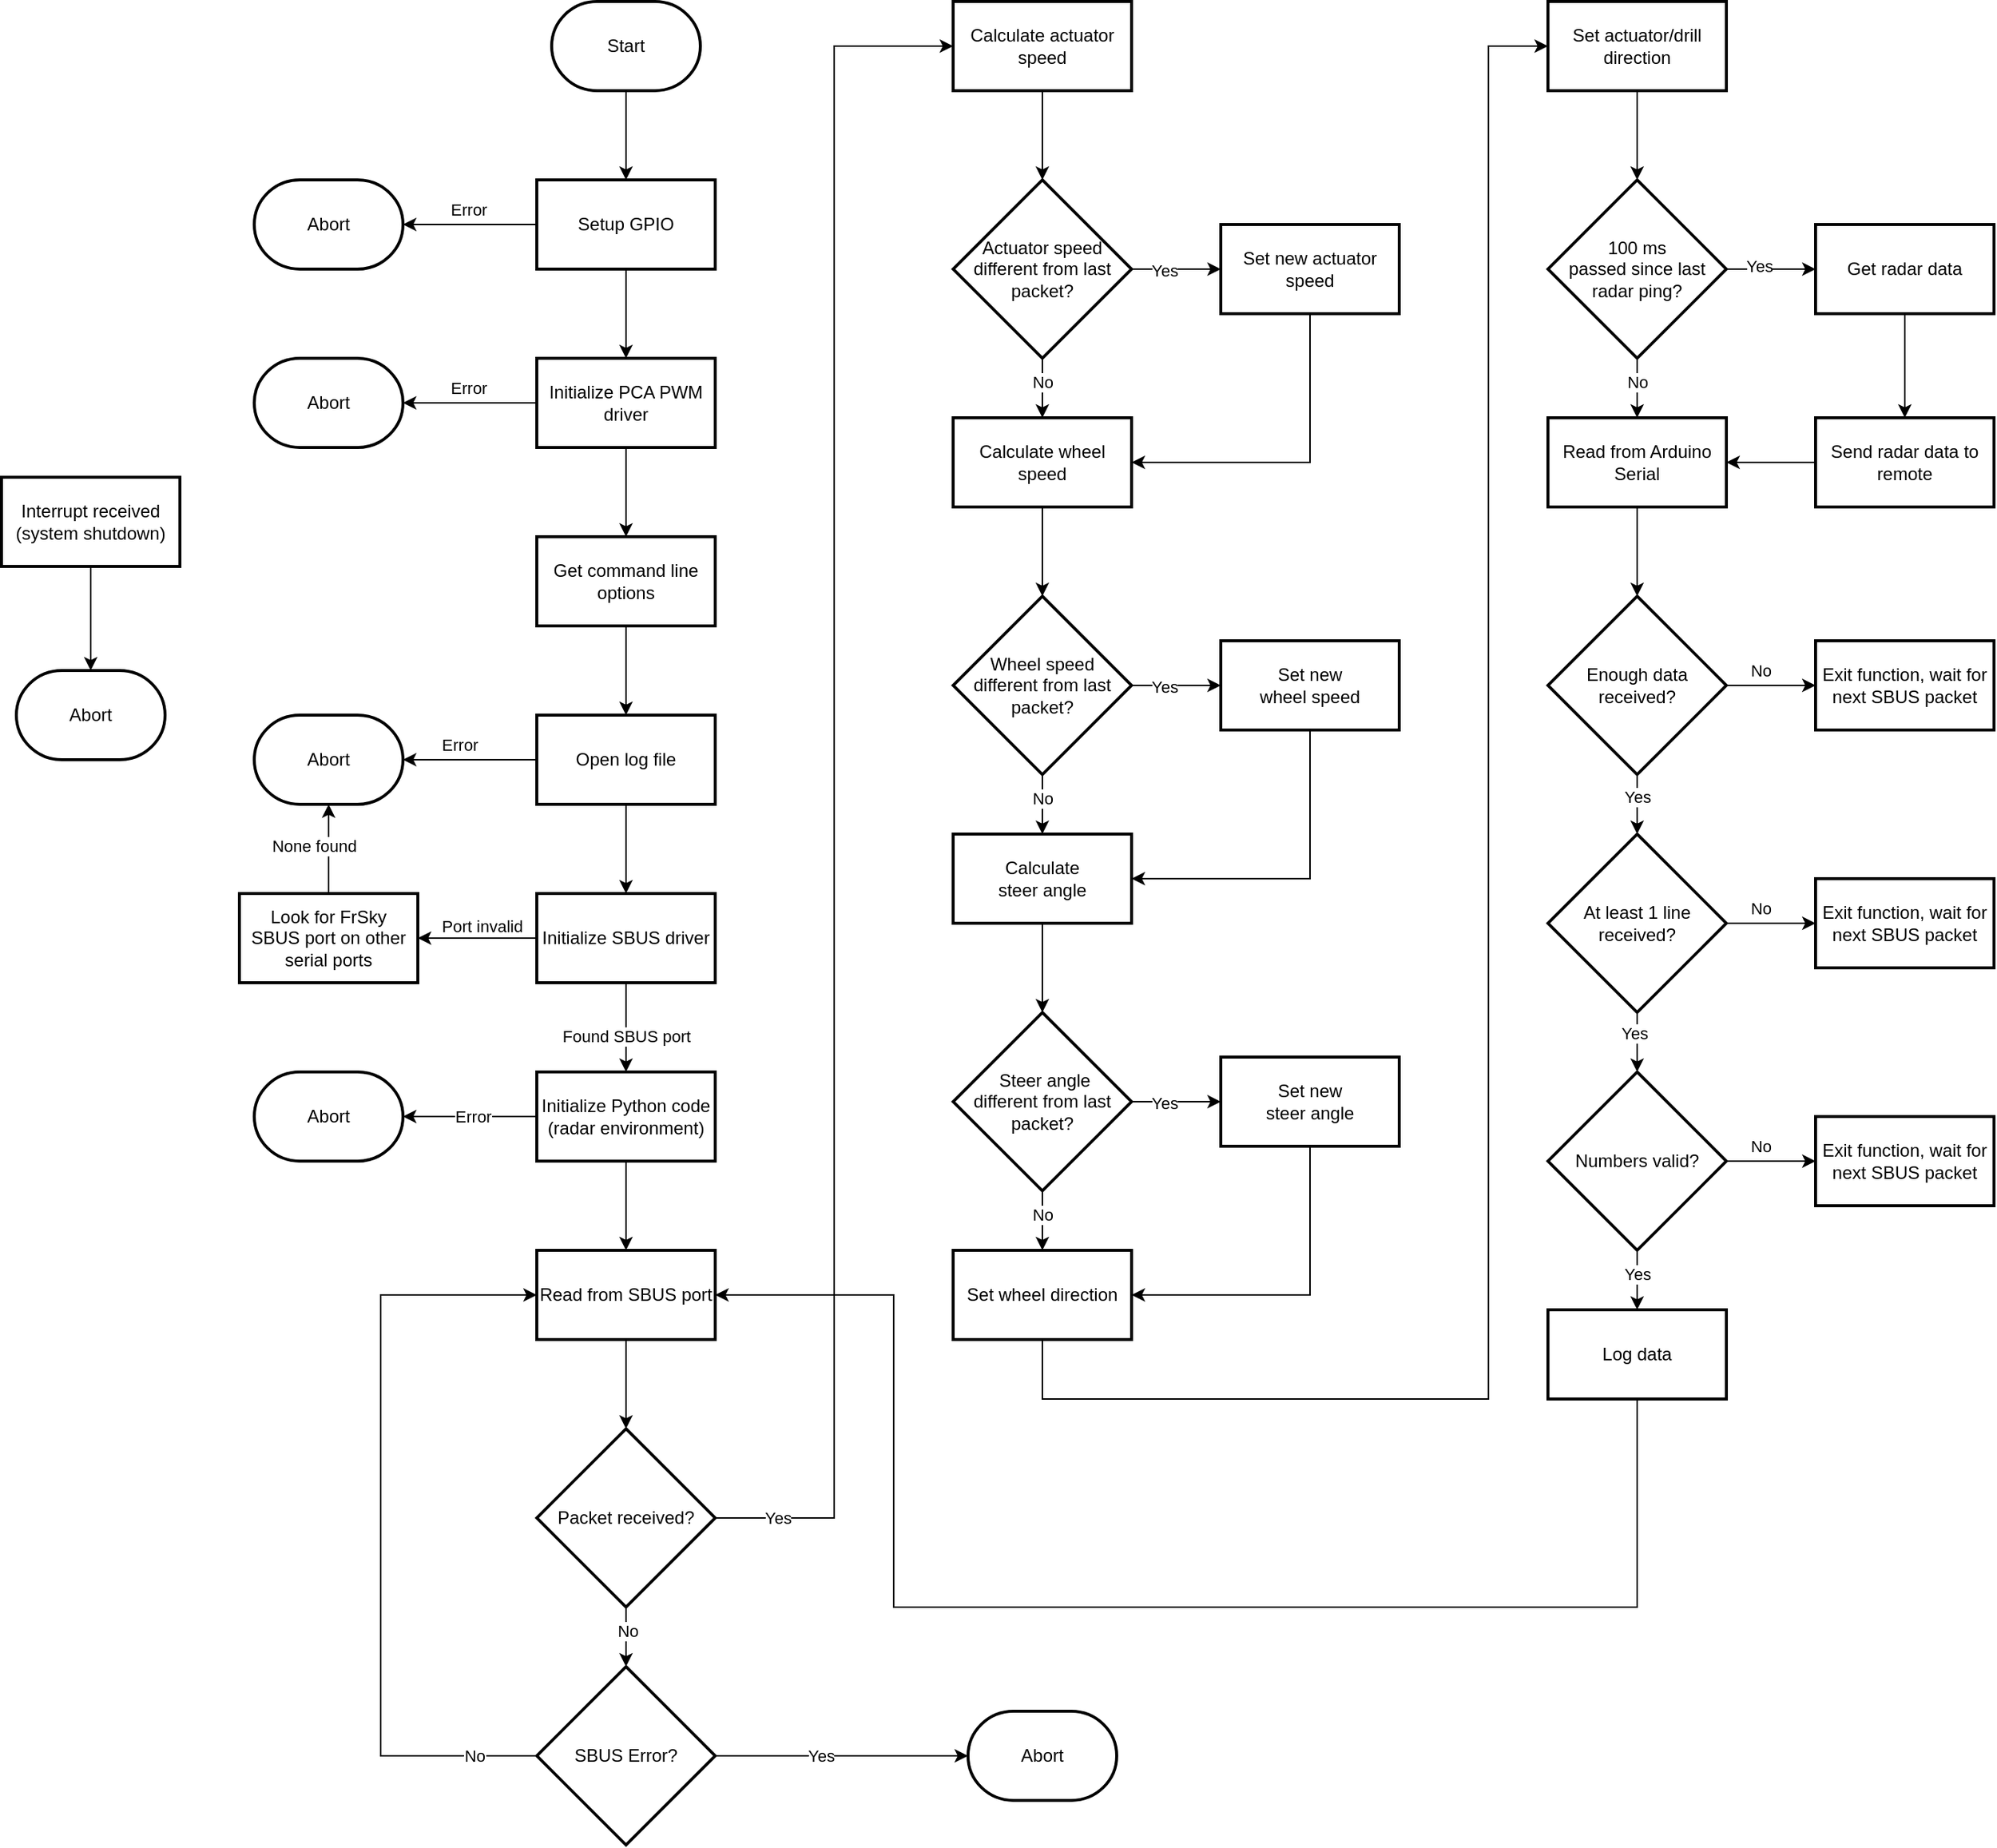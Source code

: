 <mxfile version="14.6.11" type="github">
  <diagram id="C5RBs43oDa-KdzZeNtuy" name="Page-1">
    <mxGraphModel dx="1426" dy="500" grid="0" gridSize="10" guides="1" tooltips="1" connect="1" arrows="1" fold="1" page="0" pageScale="1" pageWidth="827" pageHeight="1169" math="0" shadow="0">
      <root>
        <mxCell id="WIyWlLk6GJQsqaUBKTNV-0" />
        <mxCell id="WIyWlLk6GJQsqaUBKTNV-1" parent="WIyWlLk6GJQsqaUBKTNV-0" />
        <mxCell id="wYmPSbE5QTE6Oiyz23wc-6" value="" style="edgeStyle=orthogonalEdgeStyle;rounded=0;orthogonalLoop=1;jettySize=auto;html=1;" parent="WIyWlLk6GJQsqaUBKTNV-1" source="wYmPSbE5QTE6Oiyz23wc-2" target="wYmPSbE5QTE6Oiyz23wc-5" edge="1">
          <mxGeometry relative="1" as="geometry" />
        </mxCell>
        <mxCell id="wYmPSbE5QTE6Oiyz23wc-2" value="Start" style="strokeWidth=2;html=1;shape=mxgraph.flowchart.terminator;whiteSpace=wrap;" parent="WIyWlLk6GJQsqaUBKTNV-1" vertex="1">
          <mxGeometry x="210" y="120" width="100" height="60" as="geometry" />
        </mxCell>
        <mxCell id="wYmPSbE5QTE6Oiyz23wc-10" value="" style="edgeStyle=orthogonalEdgeStyle;rounded=0;orthogonalLoop=1;jettySize=auto;html=1;" parent="WIyWlLk6GJQsqaUBKTNV-1" source="wYmPSbE5QTE6Oiyz23wc-5" target="wYmPSbE5QTE6Oiyz23wc-9" edge="1">
          <mxGeometry relative="1" as="geometry" />
        </mxCell>
        <mxCell id="wYmPSbE5QTE6Oiyz23wc-11" value="Error" style="edgeLabel;html=1;align=center;verticalAlign=middle;resizable=0;points=[];" parent="wYmPSbE5QTE6Oiyz23wc-10" vertex="1" connectable="0">
          <mxGeometry x="0.327" y="-1" relative="1" as="geometry">
            <mxPoint x="13" y="-9" as="offset" />
          </mxGeometry>
        </mxCell>
        <mxCell id="wYmPSbE5QTE6Oiyz23wc-13" value="" style="edgeStyle=orthogonalEdgeStyle;rounded=0;orthogonalLoop=1;jettySize=auto;html=1;" parent="WIyWlLk6GJQsqaUBKTNV-1" source="wYmPSbE5QTE6Oiyz23wc-5" target="wYmPSbE5QTE6Oiyz23wc-12" edge="1">
          <mxGeometry relative="1" as="geometry" />
        </mxCell>
        <mxCell id="wYmPSbE5QTE6Oiyz23wc-5" value="Setup GPIO" style="whiteSpace=wrap;html=1;strokeWidth=2;" parent="WIyWlLk6GJQsqaUBKTNV-1" vertex="1">
          <mxGeometry x="200" y="240" width="120" height="60" as="geometry" />
        </mxCell>
        <mxCell id="wYmPSbE5QTE6Oiyz23wc-9" value="Abort" style="strokeWidth=2;html=1;shape=mxgraph.flowchart.terminator;whiteSpace=wrap;" parent="WIyWlLk6GJQsqaUBKTNV-1" vertex="1">
          <mxGeometry x="10" y="240" width="100" height="60" as="geometry" />
        </mxCell>
        <mxCell id="wYmPSbE5QTE6Oiyz23wc-17" value="" style="edgeStyle=orthogonalEdgeStyle;rounded=0;orthogonalLoop=1;jettySize=auto;html=1;" parent="WIyWlLk6GJQsqaUBKTNV-1" source="wYmPSbE5QTE6Oiyz23wc-12" target="wYmPSbE5QTE6Oiyz23wc-16" edge="1">
          <mxGeometry relative="1" as="geometry" />
        </mxCell>
        <mxCell id="wYmPSbE5QTE6Oiyz23wc-18" value="Error" style="edgeLabel;html=1;align=center;verticalAlign=middle;resizable=0;points=[];" parent="wYmPSbE5QTE6Oiyz23wc-17" vertex="1" connectable="0">
          <mxGeometry x="0.245" relative="1" as="geometry">
            <mxPoint x="10" y="-10" as="offset" />
          </mxGeometry>
        </mxCell>
        <mxCell id="wYmPSbE5QTE6Oiyz23wc-20" value="" style="edgeStyle=orthogonalEdgeStyle;rounded=0;orthogonalLoop=1;jettySize=auto;html=1;" parent="WIyWlLk6GJQsqaUBKTNV-1" source="wYmPSbE5QTE6Oiyz23wc-12" target="wYmPSbE5QTE6Oiyz23wc-19" edge="1">
          <mxGeometry relative="1" as="geometry" />
        </mxCell>
        <mxCell id="wYmPSbE5QTE6Oiyz23wc-12" value="Initialize PCA PWM driver" style="whiteSpace=wrap;html=1;strokeWidth=2;" parent="WIyWlLk6GJQsqaUBKTNV-1" vertex="1">
          <mxGeometry x="200" y="360" width="120" height="60" as="geometry" />
        </mxCell>
        <mxCell id="wYmPSbE5QTE6Oiyz23wc-16" value="Abort" style="strokeWidth=2;html=1;shape=mxgraph.flowchart.terminator;whiteSpace=wrap;" parent="WIyWlLk6GJQsqaUBKTNV-1" vertex="1">
          <mxGeometry x="10" y="360" width="100" height="60" as="geometry" />
        </mxCell>
        <mxCell id="wYmPSbE5QTE6Oiyz23wc-22" value="" style="edgeStyle=orthogonalEdgeStyle;rounded=0;orthogonalLoop=1;jettySize=auto;html=1;" parent="WIyWlLk6GJQsqaUBKTNV-1" source="wYmPSbE5QTE6Oiyz23wc-19" target="wYmPSbE5QTE6Oiyz23wc-21" edge="1">
          <mxGeometry relative="1" as="geometry" />
        </mxCell>
        <mxCell id="wYmPSbE5QTE6Oiyz23wc-19" value="Get command line options" style="whiteSpace=wrap;html=1;strokeWidth=2;" parent="WIyWlLk6GJQsqaUBKTNV-1" vertex="1">
          <mxGeometry x="200" y="480" width="120" height="60" as="geometry" />
        </mxCell>
        <mxCell id="wYmPSbE5QTE6Oiyz23wc-24" value="" style="edgeStyle=orthogonalEdgeStyle;rounded=0;orthogonalLoop=1;jettySize=auto;html=1;" parent="WIyWlLk6GJQsqaUBKTNV-1" source="wYmPSbE5QTE6Oiyz23wc-21" target="wYmPSbE5QTE6Oiyz23wc-23" edge="1">
          <mxGeometry relative="1" as="geometry" />
        </mxCell>
        <mxCell id="wYmPSbE5QTE6Oiyz23wc-25" value="Error" style="edgeLabel;html=1;align=center;verticalAlign=middle;resizable=0;points=[];" parent="wYmPSbE5QTE6Oiyz23wc-24" vertex="1" connectable="0">
          <mxGeometry x="0.327" relative="1" as="geometry">
            <mxPoint x="7" y="-10" as="offset" />
          </mxGeometry>
        </mxCell>
        <mxCell id="wYmPSbE5QTE6Oiyz23wc-27" value="" style="edgeStyle=orthogonalEdgeStyle;rounded=0;orthogonalLoop=1;jettySize=auto;html=1;" parent="WIyWlLk6GJQsqaUBKTNV-1" source="wYmPSbE5QTE6Oiyz23wc-21" target="wYmPSbE5QTE6Oiyz23wc-26" edge="1">
          <mxGeometry relative="1" as="geometry" />
        </mxCell>
        <mxCell id="wYmPSbE5QTE6Oiyz23wc-21" value="Open log file" style="whiteSpace=wrap;html=1;strokeWidth=2;" parent="WIyWlLk6GJQsqaUBKTNV-1" vertex="1">
          <mxGeometry x="200" y="600" width="120" height="60" as="geometry" />
        </mxCell>
        <mxCell id="wYmPSbE5QTE6Oiyz23wc-23" value="Abort" style="strokeWidth=2;html=1;shape=mxgraph.flowchart.terminator;whiteSpace=wrap;" parent="WIyWlLk6GJQsqaUBKTNV-1" vertex="1">
          <mxGeometry x="10" y="600" width="100" height="60" as="geometry" />
        </mxCell>
        <mxCell id="wYmPSbE5QTE6Oiyz23wc-30" value="" style="edgeStyle=orthogonalEdgeStyle;rounded=0;orthogonalLoop=1;jettySize=auto;html=1;entryX=1;entryY=0.5;entryDx=0;entryDy=0;exitX=0;exitY=0.5;exitDx=0;exitDy=0;" parent="WIyWlLk6GJQsqaUBKTNV-1" source="wYmPSbE5QTE6Oiyz23wc-26" target="wYmPSbE5QTE6Oiyz23wc-35" edge="1">
          <mxGeometry relative="1" as="geometry">
            <mxPoint x="390" y="750" as="targetPoint" />
          </mxGeometry>
        </mxCell>
        <mxCell id="wYmPSbE5QTE6Oiyz23wc-31" value="Port invalid" style="edgeLabel;html=1;align=center;verticalAlign=middle;resizable=0;points=[];" parent="wYmPSbE5QTE6Oiyz23wc-30" vertex="1" connectable="0">
          <mxGeometry x="-0.247" y="1" relative="1" as="geometry">
            <mxPoint x="-7" y="-9" as="offset" />
          </mxGeometry>
        </mxCell>
        <mxCell id="wYmPSbE5QTE6Oiyz23wc-26" value="Initialize SBUS driver" style="whiteSpace=wrap;html=1;strokeWidth=2;" parent="WIyWlLk6GJQsqaUBKTNV-1" vertex="1">
          <mxGeometry x="200" y="720" width="120" height="60" as="geometry" />
        </mxCell>
        <mxCell id="wYmPSbE5QTE6Oiyz23wc-32" value="" style="edgeStyle=orthogonalEdgeStyle;rounded=0;orthogonalLoop=1;jettySize=auto;html=1;exitX=0.5;exitY=0;exitDx=0;exitDy=0;entryX=0.5;entryY=1;entryDx=0;entryDy=0;entryPerimeter=0;" parent="WIyWlLk6GJQsqaUBKTNV-1" source="wYmPSbE5QTE6Oiyz23wc-35" target="wYmPSbE5QTE6Oiyz23wc-23" edge="1">
          <mxGeometry relative="1" as="geometry">
            <mxPoint x="510" y="770" as="sourcePoint" />
            <mxPoint x="-90" y="770" as="targetPoint" />
          </mxGeometry>
        </mxCell>
        <mxCell id="wYmPSbE5QTE6Oiyz23wc-33" value="None found" style="edgeLabel;html=1;align=center;verticalAlign=middle;resizable=0;points=[];" parent="wYmPSbE5QTE6Oiyz23wc-32" vertex="1" connectable="0">
          <mxGeometry x="-0.228" y="1" relative="1" as="geometry">
            <mxPoint x="-9" y="-9" as="offset" />
          </mxGeometry>
        </mxCell>
        <mxCell id="wYmPSbE5QTE6Oiyz23wc-35" value="&lt;div&gt;Look for FrSky &lt;br&gt;&lt;/div&gt;&lt;div&gt;SBUS port on other serial ports&lt;/div&gt;" style="whiteSpace=wrap;html=1;strokeWidth=2;" parent="WIyWlLk6GJQsqaUBKTNV-1" vertex="1">
          <mxGeometry y="720" width="120" height="60" as="geometry" />
        </mxCell>
        <mxCell id="DQBG3cVFm5abB_yp9UK--8" value="" style="edgeStyle=orthogonalEdgeStyle;rounded=0;orthogonalLoop=1;jettySize=auto;html=1;entryX=0.5;entryY=0;entryDx=0;entryDy=0;" parent="WIyWlLk6GJQsqaUBKTNV-1" source="wYmPSbE5QTE6Oiyz23wc-36" target="DQBG3cVFm5abB_yp9UK--12" edge="1">
          <mxGeometry relative="1" as="geometry">
            <mxPoint x="260" y="1237" as="targetPoint" />
          </mxGeometry>
        </mxCell>
        <mxCell id="wYmPSbE5QTE6Oiyz23wc-36" value="Read from SBUS port" style="whiteSpace=wrap;html=1;strokeWidth=2;" parent="WIyWlLk6GJQsqaUBKTNV-1" vertex="1">
          <mxGeometry x="200" y="960" width="120" height="60" as="geometry" />
        </mxCell>
        <mxCell id="htgcj6WpaI1sZOj6gMzN-4" value="" style="edgeStyle=orthogonalEdgeStyle;rounded=0;orthogonalLoop=1;jettySize=auto;html=1;" parent="WIyWlLk6GJQsqaUBKTNV-1" source="wYmPSbE5QTE6Oiyz23wc-43" target="htgcj6WpaI1sZOj6gMzN-3" edge="1">
          <mxGeometry relative="1" as="geometry" />
        </mxCell>
        <mxCell id="wYmPSbE5QTE6Oiyz23wc-43" value="Calculate actuator speed" style="whiteSpace=wrap;html=1;strokeWidth=2;" parent="WIyWlLk6GJQsqaUBKTNV-1" vertex="1">
          <mxGeometry x="480" y="120" width="120" height="60" as="geometry" />
        </mxCell>
        <mxCell id="wYmPSbE5QTE6Oiyz23wc-45" value="Abort" style="strokeWidth=2;html=1;shape=mxgraph.flowchart.terminator;whiteSpace=wrap;" parent="WIyWlLk6GJQsqaUBKTNV-1" vertex="1">
          <mxGeometry x="490" y="1270" width="100" height="60" as="geometry" />
        </mxCell>
        <mxCell id="wYmPSbE5QTE6Oiyz23wc-62" value="" style="edgeStyle=orthogonalEdgeStyle;rounded=0;orthogonalLoop=1;jettySize=auto;html=1;" parent="WIyWlLk6GJQsqaUBKTNV-1" source="wYmPSbE5QTE6Oiyz23wc-60" target="wYmPSbE5QTE6Oiyz23wc-61" edge="1">
          <mxGeometry relative="1" as="geometry" />
        </mxCell>
        <mxCell id="wYmPSbE5QTE6Oiyz23wc-60" value="Interrupt received (system shutdown)" style="whiteSpace=wrap;html=1;strokeWidth=2;" parent="WIyWlLk6GJQsqaUBKTNV-1" vertex="1">
          <mxGeometry x="-160" y="440" width="120" height="60" as="geometry" />
        </mxCell>
        <mxCell id="wYmPSbE5QTE6Oiyz23wc-61" value="Abort" style="strokeWidth=2;html=1;shape=mxgraph.flowchart.terminator;whiteSpace=wrap;" parent="WIyWlLk6GJQsqaUBKTNV-1" vertex="1">
          <mxGeometry x="-150" y="570" width="100" height="60" as="geometry" />
        </mxCell>
        <mxCell id="wYmPSbE5QTE6Oiyz23wc-68" value="" style="edgeStyle=orthogonalEdgeStyle;rounded=0;orthogonalLoop=1;jettySize=auto;html=1;" parent="WIyWlLk6GJQsqaUBKTNV-1" source="wYmPSbE5QTE6Oiyz23wc-65" target="wYmPSbE5QTE6Oiyz23wc-67" edge="1">
          <mxGeometry relative="1" as="geometry" />
        </mxCell>
        <mxCell id="wYmPSbE5QTE6Oiyz23wc-69" value="No" style="edgeLabel;html=1;align=center;verticalAlign=middle;resizable=0;points=[];" parent="wYmPSbE5QTE6Oiyz23wc-68" vertex="1" connectable="0">
          <mxGeometry x="-0.25" y="2" relative="1" as="geometry">
            <mxPoint y="-8" as="offset" />
          </mxGeometry>
        </mxCell>
        <mxCell id="wYmPSbE5QTE6Oiyz23wc-71" value="" style="edgeStyle=orthogonalEdgeStyle;rounded=0;orthogonalLoop=1;jettySize=auto;html=1;" parent="WIyWlLk6GJQsqaUBKTNV-1" source="wYmPSbE5QTE6Oiyz23wc-65" target="wYmPSbE5QTE6Oiyz23wc-70" edge="1">
          <mxGeometry relative="1" as="geometry" />
        </mxCell>
        <mxCell id="wYmPSbE5QTE6Oiyz23wc-84" value="Yes" style="edgeLabel;html=1;align=center;verticalAlign=middle;resizable=0;points=[];" parent="wYmPSbE5QTE6Oiyz23wc-71" vertex="1" connectable="0">
          <mxGeometry x="-0.275" relative="1" as="geometry">
            <mxPoint as="offset" />
          </mxGeometry>
        </mxCell>
        <mxCell id="wYmPSbE5QTE6Oiyz23wc-65" value="Enough data received?" style="rhombus;whiteSpace=wrap;html=1;strokeWidth=2;" parent="WIyWlLk6GJQsqaUBKTNV-1" vertex="1">
          <mxGeometry x="880" y="520" width="120" height="120" as="geometry" />
        </mxCell>
        <mxCell id="wYmPSbE5QTE6Oiyz23wc-67" value="Exit function, wait for next SBUS packet" style="whiteSpace=wrap;html=1;strokeWidth=2;" parent="WIyWlLk6GJQsqaUBKTNV-1" vertex="1">
          <mxGeometry x="1060" y="550" width="120" height="60" as="geometry" />
        </mxCell>
        <mxCell id="wYmPSbE5QTE6Oiyz23wc-76" value="" style="edgeStyle=orthogonalEdgeStyle;rounded=0;orthogonalLoop=1;jettySize=auto;html=1;" parent="WIyWlLk6GJQsqaUBKTNV-1" source="wYmPSbE5QTE6Oiyz23wc-70" target="wYmPSbE5QTE6Oiyz23wc-75" edge="1">
          <mxGeometry relative="1" as="geometry" />
        </mxCell>
        <mxCell id="wYmPSbE5QTE6Oiyz23wc-83" value="Yes" style="edgeLabel;html=1;align=center;verticalAlign=middle;resizable=0;points=[];" parent="wYmPSbE5QTE6Oiyz23wc-76" vertex="1" connectable="0">
          <mxGeometry x="-0.304" y="-2" relative="1" as="geometry">
            <mxPoint as="offset" />
          </mxGeometry>
        </mxCell>
        <mxCell id="wYmPSbE5QTE6Oiyz23wc-70" value="At least 1 line received?" style="rhombus;whiteSpace=wrap;html=1;strokeWidth=2;" parent="WIyWlLk6GJQsqaUBKTNV-1" vertex="1">
          <mxGeometry x="880" y="680" width="120" height="120" as="geometry" />
        </mxCell>
        <mxCell id="wYmPSbE5QTE6Oiyz23wc-72" value="" style="edgeStyle=orthogonalEdgeStyle;rounded=0;orthogonalLoop=1;jettySize=auto;html=1;exitX=1;exitY=0.5;exitDx=0;exitDy=0;" parent="WIyWlLk6GJQsqaUBKTNV-1" source="wYmPSbE5QTE6Oiyz23wc-70" target="wYmPSbE5QTE6Oiyz23wc-74" edge="1">
          <mxGeometry relative="1" as="geometry">
            <mxPoint x="1004" y="710" as="sourcePoint" />
          </mxGeometry>
        </mxCell>
        <mxCell id="wYmPSbE5QTE6Oiyz23wc-73" value="No" style="edgeLabel;html=1;align=center;verticalAlign=middle;resizable=0;points=[];" parent="wYmPSbE5QTE6Oiyz23wc-72" vertex="1" connectable="0">
          <mxGeometry x="-0.25" y="2" relative="1" as="geometry">
            <mxPoint y="-8" as="offset" />
          </mxGeometry>
        </mxCell>
        <mxCell id="wYmPSbE5QTE6Oiyz23wc-74" value="Exit function, wait for next SBUS packet" style="whiteSpace=wrap;html=1;strokeWidth=2;" parent="WIyWlLk6GJQsqaUBKTNV-1" vertex="1">
          <mxGeometry x="1060" y="710" width="120" height="60" as="geometry" />
        </mxCell>
        <mxCell id="wYmPSbE5QTE6Oiyz23wc-81" value="" style="edgeStyle=orthogonalEdgeStyle;rounded=0;orthogonalLoop=1;jettySize=auto;html=1;" parent="WIyWlLk6GJQsqaUBKTNV-1" source="wYmPSbE5QTE6Oiyz23wc-75" target="wYmPSbE5QTE6Oiyz23wc-80" edge="1">
          <mxGeometry relative="1" as="geometry" />
        </mxCell>
        <mxCell id="wYmPSbE5QTE6Oiyz23wc-82" value="Yes" style="edgeLabel;html=1;align=center;verticalAlign=middle;resizable=0;points=[];" parent="wYmPSbE5QTE6Oiyz23wc-81" vertex="1" connectable="0">
          <mxGeometry x="-0.213" relative="1" as="geometry">
            <mxPoint as="offset" />
          </mxGeometry>
        </mxCell>
        <mxCell id="wYmPSbE5QTE6Oiyz23wc-75" value="Numbers valid?" style="rhombus;whiteSpace=wrap;html=1;strokeWidth=2;" parent="WIyWlLk6GJQsqaUBKTNV-1" vertex="1">
          <mxGeometry x="880" y="840" width="120" height="120" as="geometry" />
        </mxCell>
        <mxCell id="wYmPSbE5QTE6Oiyz23wc-77" value="" style="edgeStyle=orthogonalEdgeStyle;rounded=0;orthogonalLoop=1;jettySize=auto;html=1;exitX=1;exitY=0.5;exitDx=0;exitDy=0;" parent="WIyWlLk6GJQsqaUBKTNV-1" source="wYmPSbE5QTE6Oiyz23wc-75" target="wYmPSbE5QTE6Oiyz23wc-79" edge="1">
          <mxGeometry relative="1" as="geometry">
            <mxPoint x="1020" y="820" as="sourcePoint" />
          </mxGeometry>
        </mxCell>
        <mxCell id="wYmPSbE5QTE6Oiyz23wc-78" value="No" style="edgeLabel;html=1;align=center;verticalAlign=middle;resizable=0;points=[];" parent="wYmPSbE5QTE6Oiyz23wc-77" vertex="1" connectable="0">
          <mxGeometry x="-0.25" y="2" relative="1" as="geometry">
            <mxPoint y="-8" as="offset" />
          </mxGeometry>
        </mxCell>
        <mxCell id="wYmPSbE5QTE6Oiyz23wc-79" value="Exit function, wait for next SBUS packet" style="whiteSpace=wrap;html=1;strokeWidth=2;" parent="WIyWlLk6GJQsqaUBKTNV-1" vertex="1">
          <mxGeometry x="1060" y="870" width="120" height="60" as="geometry" />
        </mxCell>
        <mxCell id="DQBG3cVFm5abB_yp9UK--34" value="" style="edgeStyle=orthogonalEdgeStyle;rounded=0;orthogonalLoop=1;jettySize=auto;html=1;entryX=1;entryY=0.5;entryDx=0;entryDy=0;exitX=0.5;exitY=1;exitDx=0;exitDy=0;" parent="WIyWlLk6GJQsqaUBKTNV-1" source="wYmPSbE5QTE6Oiyz23wc-80" target="wYmPSbE5QTE6Oiyz23wc-36" edge="1">
          <mxGeometry relative="1" as="geometry">
            <mxPoint x="940" y="1140" as="targetPoint" />
            <Array as="points">
              <mxPoint x="940" y="1200" />
              <mxPoint x="440" y="1200" />
              <mxPoint x="440" y="990" />
            </Array>
          </mxGeometry>
        </mxCell>
        <mxCell id="wYmPSbE5QTE6Oiyz23wc-80" value="Log data" style="whiteSpace=wrap;html=1;strokeWidth=2;" parent="WIyWlLk6GJQsqaUBKTNV-1" vertex="1">
          <mxGeometry x="880" y="1000" width="120" height="60" as="geometry" />
        </mxCell>
        <mxCell id="wYmPSbE5QTE6Oiyz23wc-37" value="" style="edgeStyle=orthogonalEdgeStyle;rounded=0;orthogonalLoop=1;jettySize=auto;html=1;entryX=0.5;entryY=0;entryDx=0;entryDy=0;" parent="WIyWlLk6GJQsqaUBKTNV-1" source="wYmPSbE5QTE6Oiyz23wc-26" target="DQBG3cVFm5abB_yp9UK--24" edge="1">
          <mxGeometry relative="1" as="geometry">
            <Array as="points" />
            <mxPoint x="260" y="960" as="targetPoint" />
          </mxGeometry>
        </mxCell>
        <mxCell id="hQ-JN2B_VgEttQG69hqP-2" value="Found SBUS port" style="edgeLabel;html=1;align=center;verticalAlign=middle;resizable=0;points=[];" parent="wYmPSbE5QTE6Oiyz23wc-37" vertex="1" connectable="0">
          <mxGeometry x="-0.275" relative="1" as="geometry">
            <mxPoint y="14" as="offset" />
          </mxGeometry>
        </mxCell>
        <mxCell id="htgcj6WpaI1sZOj6gMzN-7" value="" style="edgeStyle=orthogonalEdgeStyle;rounded=0;orthogonalLoop=1;jettySize=auto;html=1;" parent="WIyWlLk6GJQsqaUBKTNV-1" source="htgcj6WpaI1sZOj6gMzN-3" target="htgcj6WpaI1sZOj6gMzN-6" edge="1">
          <mxGeometry relative="1" as="geometry" />
        </mxCell>
        <mxCell id="htgcj6WpaI1sZOj6gMzN-12" value="Yes" style="edgeLabel;html=1;align=center;verticalAlign=middle;resizable=0;points=[];" parent="htgcj6WpaI1sZOj6gMzN-7" vertex="1" connectable="0">
          <mxGeometry x="-0.283" y="-1" relative="1" as="geometry">
            <mxPoint as="offset" />
          </mxGeometry>
        </mxCell>
        <mxCell id="htgcj6WpaI1sZOj6gMzN-9" value="No" style="edgeStyle=orthogonalEdgeStyle;rounded=0;orthogonalLoop=1;jettySize=auto;html=1;" parent="WIyWlLk6GJQsqaUBKTNV-1" source="htgcj6WpaI1sZOj6gMzN-3" target="htgcj6WpaI1sZOj6gMzN-8" edge="1">
          <mxGeometry x="-0.2" relative="1" as="geometry">
            <mxPoint as="offset" />
          </mxGeometry>
        </mxCell>
        <mxCell id="htgcj6WpaI1sZOj6gMzN-3" value="Actuator speed different from last packet?" style="rhombus;whiteSpace=wrap;html=1;strokeWidth=2;" parent="WIyWlLk6GJQsqaUBKTNV-1" vertex="1">
          <mxGeometry x="480" y="240" width="120" height="120" as="geometry" />
        </mxCell>
        <mxCell id="htgcj6WpaI1sZOj6gMzN-11" value="" style="edgeStyle=orthogonalEdgeStyle;rounded=0;orthogonalLoop=1;jettySize=auto;html=1;entryX=1;entryY=0.5;entryDx=0;entryDy=0;exitX=0.5;exitY=1;exitDx=0;exitDy=0;" parent="WIyWlLk6GJQsqaUBKTNV-1" source="htgcj6WpaI1sZOj6gMzN-6" target="htgcj6WpaI1sZOj6gMzN-8" edge="1">
          <mxGeometry relative="1" as="geometry">
            <mxPoint x="740" y="430.0" as="targetPoint" />
          </mxGeometry>
        </mxCell>
        <mxCell id="htgcj6WpaI1sZOj6gMzN-6" value="Set new actuator speed" style="whiteSpace=wrap;html=1;strokeWidth=2;" parent="WIyWlLk6GJQsqaUBKTNV-1" vertex="1">
          <mxGeometry x="660" y="270" width="120" height="60" as="geometry" />
        </mxCell>
        <mxCell id="htgcj6WpaI1sZOj6gMzN-20" value="" style="edgeStyle=orthogonalEdgeStyle;rounded=0;orthogonalLoop=1;jettySize=auto;html=1;" parent="WIyWlLk6GJQsqaUBKTNV-1" source="htgcj6WpaI1sZOj6gMzN-8" target="htgcj6WpaI1sZOj6gMzN-16" edge="1">
          <mxGeometry relative="1" as="geometry" />
        </mxCell>
        <mxCell id="htgcj6WpaI1sZOj6gMzN-8" value="Calculate wheel speed" style="whiteSpace=wrap;html=1;strokeWidth=2;" parent="WIyWlLk6GJQsqaUBKTNV-1" vertex="1">
          <mxGeometry x="480" y="400" width="120" height="60" as="geometry" />
        </mxCell>
        <mxCell id="htgcj6WpaI1sZOj6gMzN-13" value="" style="edgeStyle=orthogonalEdgeStyle;rounded=0;orthogonalLoop=1;jettySize=auto;html=1;" parent="WIyWlLk6GJQsqaUBKTNV-1" source="htgcj6WpaI1sZOj6gMzN-16" target="htgcj6WpaI1sZOj6gMzN-18" edge="1">
          <mxGeometry relative="1" as="geometry" />
        </mxCell>
        <mxCell id="htgcj6WpaI1sZOj6gMzN-14" value="Yes" style="edgeLabel;html=1;align=center;verticalAlign=middle;resizable=0;points=[];" parent="htgcj6WpaI1sZOj6gMzN-13" vertex="1" connectable="0">
          <mxGeometry x="-0.283" y="-1" relative="1" as="geometry">
            <mxPoint as="offset" />
          </mxGeometry>
        </mxCell>
        <mxCell id="htgcj6WpaI1sZOj6gMzN-15" value="No" style="edgeStyle=orthogonalEdgeStyle;rounded=0;orthogonalLoop=1;jettySize=auto;html=1;" parent="WIyWlLk6GJQsqaUBKTNV-1" source="htgcj6WpaI1sZOj6gMzN-16" target="htgcj6WpaI1sZOj6gMzN-19" edge="1">
          <mxGeometry x="-0.2" relative="1" as="geometry">
            <mxPoint as="offset" />
          </mxGeometry>
        </mxCell>
        <mxCell id="htgcj6WpaI1sZOj6gMzN-16" value="&lt;div&gt;Wheel speed &lt;br&gt;&lt;/div&gt;&lt;div&gt;different from last packet?&lt;/div&gt;" style="rhombus;whiteSpace=wrap;html=1;strokeWidth=2;" parent="WIyWlLk6GJQsqaUBKTNV-1" vertex="1">
          <mxGeometry x="480" y="520" width="120" height="120" as="geometry" />
        </mxCell>
        <mxCell id="htgcj6WpaI1sZOj6gMzN-17" value="" style="edgeStyle=orthogonalEdgeStyle;rounded=0;orthogonalLoop=1;jettySize=auto;html=1;entryX=1;entryY=0.5;entryDx=0;entryDy=0;exitX=0.5;exitY=1;exitDx=0;exitDy=0;" parent="WIyWlLk6GJQsqaUBKTNV-1" source="htgcj6WpaI1sZOj6gMzN-18" target="htgcj6WpaI1sZOj6gMzN-19" edge="1">
          <mxGeometry relative="1" as="geometry">
            <mxPoint x="740" y="710.0" as="targetPoint" />
          </mxGeometry>
        </mxCell>
        <mxCell id="htgcj6WpaI1sZOj6gMzN-18" value="&lt;div&gt;Set new &lt;br&gt;&lt;/div&gt;&lt;div&gt;wheel speed&lt;/div&gt;" style="whiteSpace=wrap;html=1;strokeWidth=2;" parent="WIyWlLk6GJQsqaUBKTNV-1" vertex="1">
          <mxGeometry x="660" y="550" width="120" height="60" as="geometry" />
        </mxCell>
        <mxCell id="htgcj6WpaI1sZOj6gMzN-28" value="" style="edgeStyle=orthogonalEdgeStyle;rounded=0;orthogonalLoop=1;jettySize=auto;html=1;" parent="WIyWlLk6GJQsqaUBKTNV-1" source="htgcj6WpaI1sZOj6gMzN-19" target="htgcj6WpaI1sZOj6gMzN-24" edge="1">
          <mxGeometry relative="1" as="geometry" />
        </mxCell>
        <mxCell id="htgcj6WpaI1sZOj6gMzN-19" value="&lt;div&gt;Calculate &lt;br&gt;&lt;/div&gt;&lt;div&gt;steer angle&lt;/div&gt;" style="whiteSpace=wrap;html=1;strokeWidth=2;" parent="WIyWlLk6GJQsqaUBKTNV-1" vertex="1">
          <mxGeometry x="480" y="680" width="120" height="60" as="geometry" />
        </mxCell>
        <mxCell id="htgcj6WpaI1sZOj6gMzN-21" value="" style="edgeStyle=orthogonalEdgeStyle;rounded=0;orthogonalLoop=1;jettySize=auto;html=1;" parent="WIyWlLk6GJQsqaUBKTNV-1" source="htgcj6WpaI1sZOj6gMzN-24" target="htgcj6WpaI1sZOj6gMzN-26" edge="1">
          <mxGeometry relative="1" as="geometry" />
        </mxCell>
        <mxCell id="htgcj6WpaI1sZOj6gMzN-22" value="Yes" style="edgeLabel;html=1;align=center;verticalAlign=middle;resizable=0;points=[];" parent="htgcj6WpaI1sZOj6gMzN-21" vertex="1" connectable="0">
          <mxGeometry x="-0.283" y="-1" relative="1" as="geometry">
            <mxPoint as="offset" />
          </mxGeometry>
        </mxCell>
        <mxCell id="htgcj6WpaI1sZOj6gMzN-23" value="No" style="edgeStyle=orthogonalEdgeStyle;rounded=0;orthogonalLoop=1;jettySize=auto;html=1;" parent="WIyWlLk6GJQsqaUBKTNV-1" source="htgcj6WpaI1sZOj6gMzN-24" target="htgcj6WpaI1sZOj6gMzN-27" edge="1">
          <mxGeometry x="-0.2" relative="1" as="geometry">
            <mxPoint as="offset" />
          </mxGeometry>
        </mxCell>
        <mxCell id="htgcj6WpaI1sZOj6gMzN-24" value="&lt;div&gt;&amp;nbsp;Steer angle &lt;br&gt;&lt;/div&gt;&lt;div&gt;different from last packet?&lt;/div&gt;" style="rhombus;whiteSpace=wrap;html=1;strokeWidth=2;" parent="WIyWlLk6GJQsqaUBKTNV-1" vertex="1">
          <mxGeometry x="480" y="800" width="120" height="120" as="geometry" />
        </mxCell>
        <mxCell id="htgcj6WpaI1sZOj6gMzN-25" value="" style="edgeStyle=orthogonalEdgeStyle;rounded=0;orthogonalLoop=1;jettySize=auto;html=1;entryX=1;entryY=0.5;entryDx=0;entryDy=0;exitX=0.5;exitY=1;exitDx=0;exitDy=0;" parent="WIyWlLk6GJQsqaUBKTNV-1" source="htgcj6WpaI1sZOj6gMzN-26" target="htgcj6WpaI1sZOj6gMzN-27" edge="1">
          <mxGeometry relative="1" as="geometry">
            <mxPoint x="740" y="990.0" as="targetPoint" />
          </mxGeometry>
        </mxCell>
        <mxCell id="htgcj6WpaI1sZOj6gMzN-26" value="&lt;div&gt;Set new &lt;br&gt;&lt;/div&gt;&lt;div&gt;steer angle&lt;/div&gt;" style="whiteSpace=wrap;html=1;strokeWidth=2;" parent="WIyWlLk6GJQsqaUBKTNV-1" vertex="1">
          <mxGeometry x="660" y="830" width="120" height="60" as="geometry" />
        </mxCell>
        <mxCell id="DQBG3cVFm5abB_yp9UK--30" value="" style="edgeStyle=orthogonalEdgeStyle;rounded=0;orthogonalLoop=1;jettySize=auto;html=1;exitX=0.5;exitY=1;exitDx=0;exitDy=0;" parent="WIyWlLk6GJQsqaUBKTNV-1" source="htgcj6WpaI1sZOj6gMzN-27" target="htgcj6WpaI1sZOj6gMzN-29" edge="1">
          <mxGeometry relative="1" as="geometry">
            <Array as="points">
              <mxPoint x="540" y="1060" />
              <mxPoint x="840" y="1060" />
              <mxPoint x="840" y="150" />
            </Array>
          </mxGeometry>
        </mxCell>
        <mxCell id="htgcj6WpaI1sZOj6gMzN-27" value="&lt;div&gt;Set wheel direction&lt;br&gt;&lt;/div&gt;" style="whiteSpace=wrap;html=1;strokeWidth=2;" parent="WIyWlLk6GJQsqaUBKTNV-1" vertex="1">
          <mxGeometry x="480" y="960" width="120" height="60" as="geometry" />
        </mxCell>
        <mxCell id="N2n4YMOuw6wFRCRYuWoL-1" value="" style="edgeStyle=orthogonalEdgeStyle;rounded=0;orthogonalLoop=1;jettySize=auto;html=1;" edge="1" parent="WIyWlLk6GJQsqaUBKTNV-1" source="htgcj6WpaI1sZOj6gMzN-29" target="htgcj6WpaI1sZOj6gMzN-36">
          <mxGeometry relative="1" as="geometry">
            <mxPoint x="931" y="88" as="targetPoint" />
          </mxGeometry>
        </mxCell>
        <mxCell id="htgcj6WpaI1sZOj6gMzN-29" value="&lt;div&gt;Set actuator/drill direction&lt;/div&gt;" style="whiteSpace=wrap;html=1;strokeWidth=2;" parent="WIyWlLk6GJQsqaUBKTNV-1" vertex="1">
          <mxGeometry x="880" y="120" width="120" height="60" as="geometry" />
        </mxCell>
        <mxCell id="htgcj6WpaI1sZOj6gMzN-33" value="" style="edgeStyle=orthogonalEdgeStyle;rounded=0;orthogonalLoop=1;jettySize=auto;html=1;" parent="WIyWlLk6GJQsqaUBKTNV-1" source="htgcj6WpaI1sZOj6gMzN-36" target="htgcj6WpaI1sZOj6gMzN-38" edge="1">
          <mxGeometry relative="1" as="geometry" />
        </mxCell>
        <mxCell id="htgcj6WpaI1sZOj6gMzN-34" value="Yes" style="edgeLabel;html=1;align=center;verticalAlign=middle;resizable=0;points=[];" parent="htgcj6WpaI1sZOj6gMzN-33" vertex="1" connectable="0">
          <mxGeometry x="-0.283" y="-1" relative="1" as="geometry">
            <mxPoint y="-3" as="offset" />
          </mxGeometry>
        </mxCell>
        <mxCell id="htgcj6WpaI1sZOj6gMzN-35" value="No" style="edgeStyle=orthogonalEdgeStyle;rounded=0;orthogonalLoop=1;jettySize=auto;html=1;entryX=0.5;entryY=0;entryDx=0;entryDy=0;exitX=0.5;exitY=1;exitDx=0;exitDy=0;" parent="WIyWlLk6GJQsqaUBKTNV-1" source="htgcj6WpaI1sZOj6gMzN-36" target="htgcj6WpaI1sZOj6gMzN-39" edge="1">
          <mxGeometry x="-0.2" relative="1" as="geometry">
            <mxPoint as="offset" />
          </mxGeometry>
        </mxCell>
        <mxCell id="htgcj6WpaI1sZOj6gMzN-36" value="&lt;div&gt;100 ms &lt;br&gt;&lt;/div&gt;&lt;div&gt;passed since last radar ping?&lt;/div&gt;" style="rhombus;whiteSpace=wrap;html=1;strokeWidth=2;" parent="WIyWlLk6GJQsqaUBKTNV-1" vertex="1">
          <mxGeometry x="880" y="240" width="120" height="120" as="geometry" />
        </mxCell>
        <mxCell id="DQBG3cVFm5abB_yp9UK--3" value="" style="edgeStyle=orthogonalEdgeStyle;rounded=0;orthogonalLoop=1;jettySize=auto;html=1;" parent="WIyWlLk6GJQsqaUBKTNV-1" source="htgcj6WpaI1sZOj6gMzN-38" target="DQBG3cVFm5abB_yp9UK--2" edge="1">
          <mxGeometry relative="1" as="geometry" />
        </mxCell>
        <mxCell id="htgcj6WpaI1sZOj6gMzN-38" value="Get radar data" style="whiteSpace=wrap;html=1;strokeWidth=2;" parent="WIyWlLk6GJQsqaUBKTNV-1" vertex="1">
          <mxGeometry x="1060" y="270" width="120" height="60" as="geometry" />
        </mxCell>
        <mxCell id="htgcj6WpaI1sZOj6gMzN-42" value="" style="edgeStyle=orthogonalEdgeStyle;rounded=0;orthogonalLoop=1;jettySize=auto;html=1;" parent="WIyWlLk6GJQsqaUBKTNV-1" source="htgcj6WpaI1sZOj6gMzN-39" target="wYmPSbE5QTE6Oiyz23wc-65" edge="1">
          <mxGeometry relative="1" as="geometry" />
        </mxCell>
        <mxCell id="htgcj6WpaI1sZOj6gMzN-39" value="Read from Arduino Serial" style="whiteSpace=wrap;html=1;strokeWidth=2;" parent="WIyWlLk6GJQsqaUBKTNV-1" vertex="1">
          <mxGeometry x="880" y="400" width="120" height="60" as="geometry" />
        </mxCell>
        <mxCell id="DQBG3cVFm5abB_yp9UK--4" value="" style="edgeStyle=orthogonalEdgeStyle;rounded=0;orthogonalLoop=1;jettySize=auto;html=1;" parent="WIyWlLk6GJQsqaUBKTNV-1" source="DQBG3cVFm5abB_yp9UK--2" target="htgcj6WpaI1sZOj6gMzN-39" edge="1">
          <mxGeometry relative="1" as="geometry" />
        </mxCell>
        <mxCell id="DQBG3cVFm5abB_yp9UK--2" value="Send radar data to remote" style="whiteSpace=wrap;html=1;strokeWidth=2;" parent="WIyWlLk6GJQsqaUBKTNV-1" vertex="1">
          <mxGeometry x="1060" y="400" width="120" height="60" as="geometry" />
        </mxCell>
        <mxCell id="DQBG3cVFm5abB_yp9UK--10" value="" style="edgeStyle=orthogonalEdgeStyle;rounded=0;orthogonalLoop=1;jettySize=auto;html=1;entryX=0;entryY=0.5;entryDx=0;entryDy=0;exitX=1;exitY=0.5;exitDx=0;exitDy=0;" parent="WIyWlLk6GJQsqaUBKTNV-1" source="DQBG3cVFm5abB_yp9UK--12" target="wYmPSbE5QTE6Oiyz23wc-43" edge="1">
          <mxGeometry relative="1" as="geometry">
            <mxPoint x="300" y="1130" as="sourcePoint" />
            <mxPoint x="380" y="1130" as="targetPoint" />
          </mxGeometry>
        </mxCell>
        <mxCell id="DQBG3cVFm5abB_yp9UK--11" value="Yes" style="edgeLabel;html=1;align=center;verticalAlign=middle;resizable=0;points=[];" parent="DQBG3cVFm5abB_yp9UK--10" vertex="1" connectable="0">
          <mxGeometry x="-0.887" relative="1" as="geometry">
            <mxPoint x="-23" as="offset" />
          </mxGeometry>
        </mxCell>
        <mxCell id="DQBG3cVFm5abB_yp9UK--14" value="" style="edgeStyle=orthogonalEdgeStyle;rounded=0;orthogonalLoop=1;jettySize=auto;html=1;" parent="WIyWlLk6GJQsqaUBKTNV-1" source="DQBG3cVFm5abB_yp9UK--12" target="DQBG3cVFm5abB_yp9UK--13" edge="1">
          <mxGeometry relative="1" as="geometry" />
        </mxCell>
        <mxCell id="DQBG3cVFm5abB_yp9UK--18" value="No" style="edgeLabel;html=1;align=center;verticalAlign=middle;resizable=0;points=[];" parent="DQBG3cVFm5abB_yp9UK--14" vertex="1" connectable="0">
          <mxGeometry x="-0.21" y="1" relative="1" as="geometry">
            <mxPoint as="offset" />
          </mxGeometry>
        </mxCell>
        <mxCell id="DQBG3cVFm5abB_yp9UK--12" value="Packet received?" style="rhombus;whiteSpace=wrap;html=1;strokeWidth=2;" parent="WIyWlLk6GJQsqaUBKTNV-1" vertex="1">
          <mxGeometry x="200" y="1080" width="120" height="120" as="geometry" />
        </mxCell>
        <mxCell id="DQBG3cVFm5abB_yp9UK--16" value="" style="edgeStyle=orthogonalEdgeStyle;rounded=0;orthogonalLoop=1;jettySize=auto;html=1;entryX=0;entryY=0.5;entryDx=0;entryDy=0;entryPerimeter=0;" parent="WIyWlLk6GJQsqaUBKTNV-1" source="DQBG3cVFm5abB_yp9UK--13" target="wYmPSbE5QTE6Oiyz23wc-45" edge="1">
          <mxGeometry relative="1" as="geometry">
            <mxPoint x="463" y="1429" as="targetPoint" />
          </mxGeometry>
        </mxCell>
        <mxCell id="DQBG3cVFm5abB_yp9UK--17" value="Yes" style="edgeLabel;html=1;align=center;verticalAlign=middle;resizable=0;points=[];" parent="DQBG3cVFm5abB_yp9UK--16" vertex="1" connectable="0">
          <mxGeometry x="-0.779" relative="1" as="geometry">
            <mxPoint x="52" as="offset" />
          </mxGeometry>
        </mxCell>
        <mxCell id="DQBG3cVFm5abB_yp9UK--20" value="" style="edgeStyle=orthogonalEdgeStyle;rounded=0;orthogonalLoop=1;jettySize=auto;html=1;exitX=0;exitY=0.5;exitDx=0;exitDy=0;entryX=0;entryY=0.5;entryDx=0;entryDy=0;" parent="WIyWlLk6GJQsqaUBKTNV-1" source="DQBG3cVFm5abB_yp9UK--13" target="wYmPSbE5QTE6Oiyz23wc-36" edge="1">
          <mxGeometry relative="1" as="geometry">
            <mxPoint x="200" y="1137" as="targetPoint" />
            <Array as="points">
              <mxPoint x="95" y="1300" />
              <mxPoint x="95" y="990" />
            </Array>
          </mxGeometry>
        </mxCell>
        <mxCell id="DQBG3cVFm5abB_yp9UK--21" value="No" style="edgeLabel;html=1;align=center;verticalAlign=middle;resizable=0;points=[];" parent="DQBG3cVFm5abB_yp9UK--20" vertex="1" connectable="0">
          <mxGeometry x="-0.651" y="-2" relative="1" as="geometry">
            <mxPoint x="48" y="2" as="offset" />
          </mxGeometry>
        </mxCell>
        <mxCell id="DQBG3cVFm5abB_yp9UK--13" value="SBUS Error?" style="rhombus;whiteSpace=wrap;html=1;strokeWidth=2;" parent="WIyWlLk6GJQsqaUBKTNV-1" vertex="1">
          <mxGeometry x="200" y="1240" width="120" height="120" as="geometry" />
        </mxCell>
        <mxCell id="DQBG3cVFm5abB_yp9UK--25" value="" style="edgeStyle=orthogonalEdgeStyle;rounded=0;orthogonalLoop=1;jettySize=auto;html=1;" parent="WIyWlLk6GJQsqaUBKTNV-1" source="DQBG3cVFm5abB_yp9UK--24" target="wYmPSbE5QTE6Oiyz23wc-36" edge="1">
          <mxGeometry relative="1" as="geometry" />
        </mxCell>
        <mxCell id="DQBG3cVFm5abB_yp9UK--27" value="" style="edgeStyle=orthogonalEdgeStyle;rounded=0;orthogonalLoop=1;jettySize=auto;html=1;entryX=1;entryY=0.5;entryDx=0;entryDy=0;entryPerimeter=0;" parent="WIyWlLk6GJQsqaUBKTNV-1" source="DQBG3cVFm5abB_yp9UK--24" target="DQBG3cVFm5abB_yp9UK--28" edge="1">
          <mxGeometry relative="1" as="geometry">
            <mxPoint x="120" y="870" as="targetPoint" />
          </mxGeometry>
        </mxCell>
        <mxCell id="DQBG3cVFm5abB_yp9UK--29" value="Error" style="edgeLabel;html=1;align=center;verticalAlign=middle;resizable=0;points=[];" parent="DQBG3cVFm5abB_yp9UK--27" vertex="1" connectable="0">
          <mxGeometry x="-0.265" relative="1" as="geometry">
            <mxPoint x="-10" as="offset" />
          </mxGeometry>
        </mxCell>
        <mxCell id="DQBG3cVFm5abB_yp9UK--24" value="Initialize Python code (radar environment)" style="whiteSpace=wrap;html=1;strokeWidth=2;" parent="WIyWlLk6GJQsqaUBKTNV-1" vertex="1">
          <mxGeometry x="200" y="840" width="120" height="60" as="geometry" />
        </mxCell>
        <mxCell id="DQBG3cVFm5abB_yp9UK--28" value="Abort" style="strokeWidth=2;html=1;shape=mxgraph.flowchart.terminator;whiteSpace=wrap;" parent="WIyWlLk6GJQsqaUBKTNV-1" vertex="1">
          <mxGeometry x="10" y="840" width="100" height="60" as="geometry" />
        </mxCell>
      </root>
    </mxGraphModel>
  </diagram>
</mxfile>
